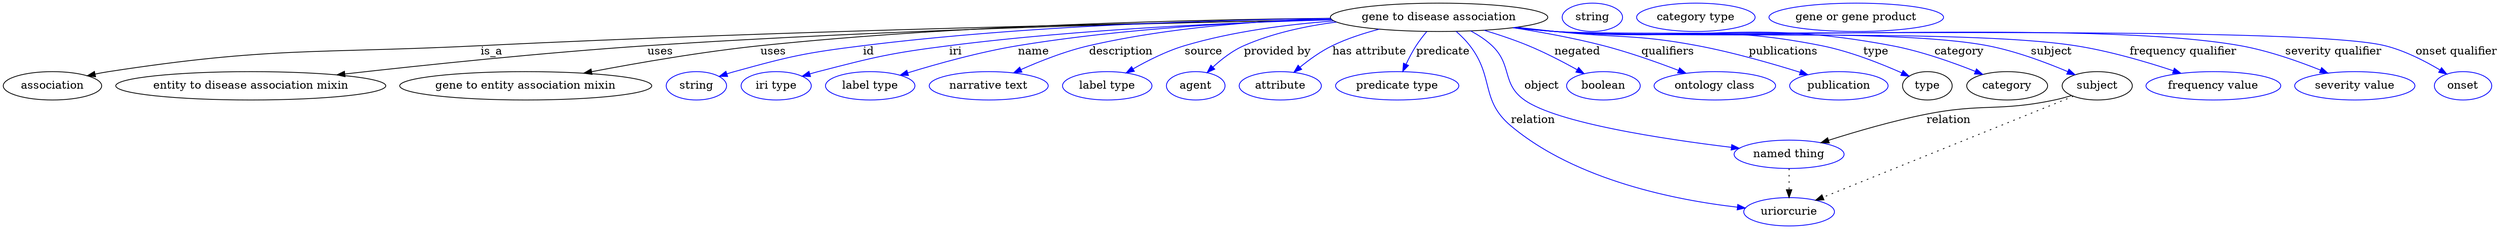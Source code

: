 digraph {
	graph [bb="0,0,2580.3,283"];
	node [label="\N"];
	"gene to disease association"	[height=0.5,
		label="gene to disease association",
		pos="1470,265",
		width=2.9428];
	association	[height=0.5,
		pos="50.046,178",
		width=1.3902];
	"gene to disease association" -> association	[label=is_a,
		lp="496.05,221.5",
		pos="e,85.976,190.55 1365.4,262.07 1185.3,258.35 805.49,248.74 485.05,229 317.61,218.68 273.97,226.7 109.05,196 104.68,195.19 100.18,\
194.19 95.696,193.09"];
	"entity to disease association mixin"	[height=0.5,
		pos="251.05,178",
		width=3.683];
	"gene to disease association" -> "entity to disease association mixin"	[label=uses,
		lp="667.05,221.5",
		pos="e,337.53,191.74 1365.3,262.19 1210.1,258.89 909.62,250.19 655.05,229 549.68,220.23 429.5,204.64 347.79,193.19"];
	"gene to entity association mixin"	[height=0.5,
		pos="526.05,178",
		width=3.4483];
	"gene to disease association" -> "gene to entity association mixin"	[label=uses,
		lp="782.05,221.5",
		pos="e,585.79,193.89 1364.4,263.71 1226.9,262.19 979.64,255.56 770.05,229 710.65,221.47 644.12,207.46 595.56,196.18"];
	id	[color=blue,
		height=0.5,
		label=string,
		pos="699.05,178",
		width=0.84854];
	"gene to disease association" -> id	[color=blue,
		label=id,
		lp="882.55,221.5",
		pos="e,722.48,189.73 1364.5,263.35 1245.5,261.33 1046.4,254.05 877.05,229 814.66,219.77 798.94,215.74 739.05,196 736.66,195.21 734.22,\
194.35 731.78,193.43",
		style=solid];
	iri	[color=blue,
		height=0.5,
		label="iri type",
		pos="784.05,178",
		width=1.011];
	"gene to disease association" -> iri	[color=blue,
		label=iri,
		lp="975.55,221.5",
		pos="e,811.59,189.8 1365.9,261.68 1264.2,258.24 1105.2,249.78 969.05,229 906.28,219.42 890.82,214.37 830.05,196 827.12,195.12 824.12,\
194.15 821.11,193.13",
		style=solid];
	name	[color=blue,
		height=0.5,
		label="label type",
		pos="884.05,178",
		width=1.2638];
	"gene to disease association" -> name	[color=blue,
		label=name,
		lp="1058.5,221.5",
		pos="e,915.48,191.18 1365.6,261.92 1278.6,258.64 1151.8,250.27 1043,229 1002.2,221.01 957,206.2 925.29,194.76",
		style=solid];
	description	[color=blue,
		height=0.5,
		label="narrative text",
		pos="1005,178",
		width=1.6068];
	"gene to disease association" -> description	[color=blue,
		label=description,
		lp="1149.5,221.5",
		pos="e,1032.7,194.09 1365.2,262.11 1294.7,258.77 1200.1,250.23 1119,229 1092.3,221.98 1063.8,209.48 1042,198.73",
		style=solid];
	source	[color=blue,
		height=0.5,
		label="label type",
		pos="1126,178",
		width=1.2638];
	"gene to disease association" -> source	[color=blue,
		label=source,
		lp="1235,221.5",
		pos="e,1147.8,193.94 1370.8,258.68 1323.4,254.03 1266.3,245.32 1217,229 1195.8,221.97 1173.8,210.01 1156.7,199.56",
		style=solid];
	"provided by"	[color=blue,
		height=0.5,
		label=agent,
		pos="1219,178",
		width=0.83048];
	"gene to disease association" -> "provided by"	[color=blue,
		label="provided by",
		lp="1313,221.5",
		pos="e,1233.1,194.1 1376.8,256.35 1345.1,251.29 1310,242.9 1280,229 1265.5,222.23 1251.4,211.14 1240.5,201.13",
		style=solid];
	"has attribute"	[color=blue,
		height=0.5,
		label=attribute,
		pos="1307,178",
		width=1.1193];
	"gene to disease association" -> "has attribute"	[color=blue,
		label="has attribute",
		lp="1405.5,221.5",
		pos="e,1323.9,194.38 1419.1,249.2 1403.6,243.79 1386.7,237 1372,229 1357.9,221.26 1343.5,210.56 1331.9,201.05",
		style=solid];
	predicate	[color=blue,
		height=0.5,
		label="predicate type",
		pos="1426,178",
		width=1.679];
	"gene to disease association" -> predicate	[color=blue,
		label=predicate,
		lp="1475,221.5",
		pos="e,1434,196.28 1460,247.05 1456.8,241.36 1453.2,234.95 1450,229 1446.1,221.45 1442,213.13 1438.3,205.49",
		style=solid];
	object	[color=blue,
		height=0.5,
		label="named thing",
		pos="1844,91",
		width=1.5346];
	"gene to disease association" -> object	[color=blue,
		label=object,
		lp="1586,178",
		pos="e,1789.2,93.334 1503.1,247.87 1511.8,242.63 1520.8,236.26 1528,229 1553.2,203.69 1540.4,181.26 1569,160 1630.6,114.28 1719.3,99.029 \
1779.1,94.091",
		style=solid];
	relation	[color=blue,
		height=0.5,
		label=uriorcurie,
		pos="1844,18",
		width=1.2638];
	"gene to disease association" -> relation	[color=blue,
		label=relation,
		lp="1573,134.5",
		pos="e,1801.6,24.767 1485.9,247.2 1490.7,241.63 1495.9,235.25 1500,229 1528.4,186.72 1514,160.81 1552,127 1621,65.676 1727.9,38.111 1791.4,\
26.552",
		style=solid];
	negated	[color=blue,
		height=0.5,
		label=boolean,
		pos="1650,178",
		width=1.0652];
	"gene to disease association" -> negated	[color=blue,
		label=negated,
		lp="1622.5,221.5",
		pos="e,1630.9,193.62 1522.4,249.29 1539.3,243.79 1557.8,236.93 1574,229 1591,220.75 1608.6,209.34 1622.6,199.5",
		style=solid];
	qualifiers	[color=blue,
		height=0.5,
		label="ontology class",
		pos="1768,178",
		width=1.7151];
	"gene to disease association" -> qualifiers	[color=blue,
		label=qualifiers,
		lp="1714.5,221.5",
		pos="e,1737.6,193.69 1546.2,252.49 1578,246.79 1615.2,238.96 1648,229 1675.6,220.65 1705.4,208.22 1728.5,197.85",
		style=solid];
	publications	[color=blue,
		height=0.5,
		label=publication,
		pos="1898,178",
		width=1.3902];
	"gene to disease association" -> publications	[color=blue,
		label=publications,
		lp="1833.5,221.5",
		pos="e,1865.5,191.68 1545.7,252.32 1558.5,250.46 1571.6,248.62 1584,247 1655,237.72 1674.1,244.13 1744,229 1782.7,220.64 1825.4,206.35 \
1856,195.19",
		style=solid];
	type	[height=0.5,
		pos="1993,178",
		width=0.75];
	"gene to disease association" -> type	[color=blue,
		label=type,
		lp="1932,221.5",
		pos="e,1972.6,189.98 1543.8,252.06 1557.2,250.16 1571,248.38 1584,247 1711.1,233.56 1746.2,256.21 1871,229 1904,221.82 1939.5,206.32 \
1963.6,194.48",
		style=solid];
	category	[height=0.5,
		pos="2079,178",
		width=1.1374];
	"gene to disease association" -> category	[color=blue,
		label=category,
		lp="2020.5,221.5",
		pos="e,2052.7,191.9 1543.5,251.96 1557,250.06 1570.9,248.3 1584,247 1745.2,231.04 1789.5,262.29 1948,229 1981.4,221.99 2017.5,207.68 \
2043.3,196.15",
		style=solid];
	subject	[height=0.5,
		pos="2174,178",
		width=0.99297];
	"gene to disease association" -> subject	[color=blue,
		label=subject,
		lp="2117.5,221.5",
		pos="e,2149.7,191.54 1542.9,251.93 1556.5,250.01 1570.7,248.25 1584,247 1686.8,237.38 1947.1,250.34 2048,229 2080.6,222.13 2115.6,207.62 \
2140.4,195.99",
		style=solid];
	"frequency qualifier"	[color=blue,
		height=0.5,
		label="frequency value",
		pos="2295,178",
		width=1.8776];
	"gene to disease association" -> "frequency qualifier"	[color=blue,
		label="frequency qualifier",
		lp="2253.5,221.5",
		pos="e,2260,193.53 1542.9,251.86 1556.5,249.95 1570.7,248.21 1584,247 1707.4,235.85 2019.1,250.33 2141,229 2178.9,222.38 2220.2,208.57 \
2250.5,197.14",
		style=solid];
	"severity qualifier"	[color=blue,
		height=0.5,
		label="severity value",
		pos="2440,178",
		width=1.661];
	"gene to disease association" -> "severity qualifier"	[color=blue,
		label="severity qualifier",
		lp="2407,221.5",
		pos="e,2410.2,193.74 1542.6,251.82 1556.3,249.9 1570.6,248.17 1584,247 1744.6,233.09 2150.9,260.18 2309,229 2341,222.69 2375.4,209.31 \
2400.9,197.97",
		style=solid];
	"onset qualifier"	[color=blue,
		height=0.5,
		label=onset,
		pos="2551,178",
		width=0.81243];
	"gene to disease association" -> "onset qualifier"	[color=blue,
		label="onset qualifier",
		lp="2533,221.5",
		pos="e,2532.7,192.14 1542.3,251.82 1556.1,249.88 1570.5,248.15 1584,247 1680.7,238.83 2363.2,253.45 2457,229 2481.1,222.73 2505.8,209.24 \
2523.9,197.85",
		style=solid];
	object -> relation	[pos="e,1844,36.029 1844,72.813 1844,64.789 1844,55.047 1844,46.069",
		style=dotted];
	association_type	[color=blue,
		height=0.5,
		label=string,
		pos="1624,265",
		width=0.84854];
	association_category	[color=blue,
		height=0.5,
		label="category type",
		pos="1731,265",
		width=1.6249];
	subject -> object	[label=relation,
		lp="2015,134.5",
		pos="e,1877.8,105.29 2147.2,165.73 2141.3,163.57 2135,161.51 2129,160 2070.3,145.21 2053,155.63 1994,142 1957.4,133.53 1917,119.8 1887.4,\
108.87"];
	subject -> relation	[pos="e,1871.8,32.312 2149,164.99 2091.2,137.35 1948.6,69.067 1880.9,36.641",
		style=dotted];
	"gene to disease association_subject"	[color=blue,
		height=0.5,
		label="gene or gene product",
		pos="1893,265",
		width=2.3651];
}
